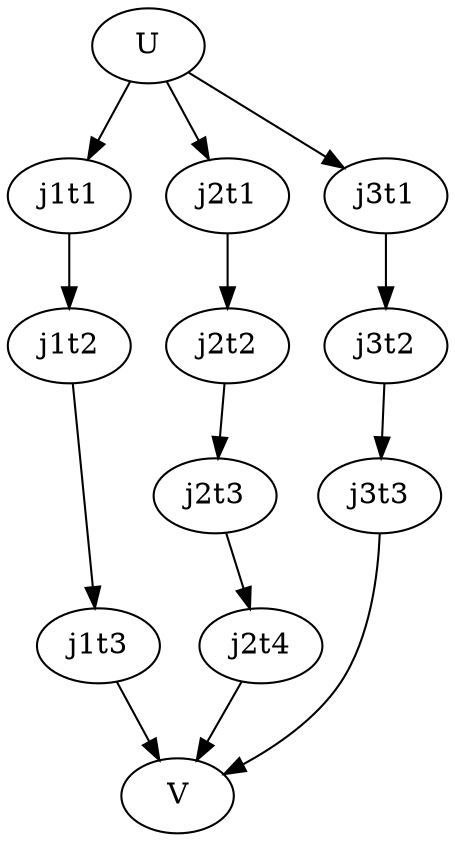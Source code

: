 digraph output_graph {
	U -> j1t1 [weight=0];
	j2t2 -> j2t3 [weight=-3];
	j1t1 -> j1t2 [weight=-10];
	j2t1 -> j2t2 [weight=-8];
	j2t3 -> j2t4 [weight=-5];
	j1t2 -> j1t3 [weight=-8];
	U -> j2t1 [weight=0];
	U -> j3t1 [weight=0];
	j3t1 -> j3t2 [weight=-4];
	j3t2 -> j3t3 [weight=-7];
	j1t3 -> V [weight=-4];
	j2t4 -> V [weight=-6];
	j3t3 -> V [weight=-3];
}